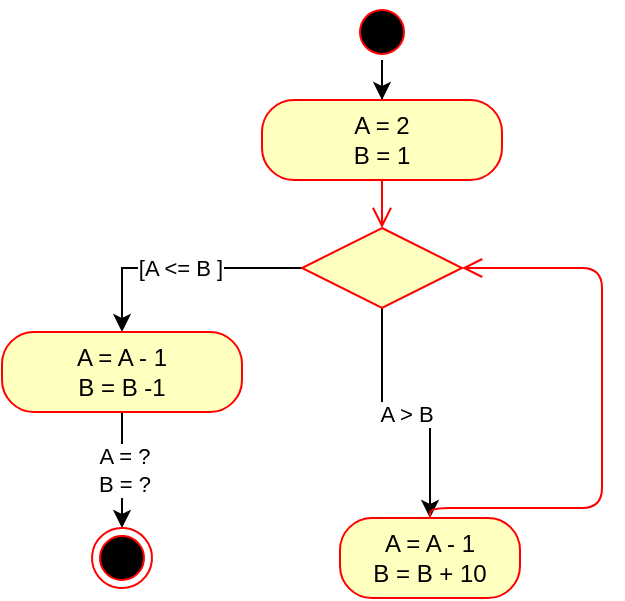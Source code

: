 <mxfile version="12.2.4" type="github" pages="1">
  <diagram id="ojVR5sZqVXIqG7PL1kj3" name="Page-1">
    <mxGraphModel dx="768" dy="418" grid="0" gridSize="10" guides="1" tooltips="1" connect="1" arrows="1" fold="1" page="1" pageScale="1" pageWidth="850" pageHeight="1100" math="0" shadow="0">
      <root>
        <mxCell id="0"/>
        <mxCell id="1" parent="0"/>
        <mxCell id="yJJOc1iiC_G2vgknsiEj-6" value="" style="edgeStyle=orthogonalEdgeStyle;rounded=0;orthogonalLoop=1;jettySize=auto;html=1;" parent="1" source="yJJOc1iiC_G2vgknsiEj-1" target="yJJOc1iiC_G2vgknsiEj-3" edge="1">
          <mxGeometry relative="1" as="geometry"/>
        </mxCell>
        <mxCell id="yJJOc1iiC_G2vgknsiEj-1" value="" style="ellipse;html=1;shape=startState;fillColor=#000000;strokeColor=#ff0000;" parent="1" vertex="1">
          <mxGeometry x="285" y="117" width="30" height="30" as="geometry"/>
        </mxCell>
        <mxCell id="yJJOc1iiC_G2vgknsiEj-3" value="&lt;div&gt;A = 2&lt;/div&gt;&lt;div&gt;B = 1&lt;br&gt;&lt;/div&gt;" style="rounded=1;whiteSpace=wrap;html=1;arcSize=40;fontColor=#000000;fillColor=#ffffc0;strokeColor=#ff0000;" parent="1" vertex="1">
          <mxGeometry x="240" y="166" width="120" height="40" as="geometry"/>
        </mxCell>
        <mxCell id="yJJOc1iiC_G2vgknsiEj-4" value="" style="edgeStyle=orthogonalEdgeStyle;html=1;verticalAlign=bottom;endArrow=open;endSize=8;strokeColor=#ff0000;exitX=0.5;exitY=1;exitDx=0;exitDy=0;" parent="1" source="yJJOc1iiC_G2vgknsiEj-3" target="yJJOc1iiC_G2vgknsiEj-7" edge="1">
          <mxGeometry relative="1" as="geometry">
            <mxPoint x="300" y="250" as="targetPoint"/>
            <Array as="points">
              <mxPoint x="300" y="240"/>
            </Array>
          </mxGeometry>
        </mxCell>
        <mxCell id="yJJOc1iiC_G2vgknsiEj-9" value="[A &amp;lt;= B ]" style="edgeStyle=orthogonalEdgeStyle;rounded=0;orthogonalLoop=1;jettySize=auto;html=1;" parent="1" source="yJJOc1iiC_G2vgknsiEj-7" target="yJJOc1iiC_G2vgknsiEj-10" edge="1">
          <mxGeometry relative="1" as="geometry">
            <mxPoint x="180" y="250" as="targetPoint"/>
          </mxGeometry>
        </mxCell>
        <mxCell id="AkWmVCAu60t53d2BmaMV-3" value="A &amp;gt; B" style="edgeStyle=orthogonalEdgeStyle;rounded=0;orthogonalLoop=1;jettySize=auto;html=1;" edge="1" parent="1" source="yJJOc1iiC_G2vgknsiEj-7" target="AkWmVCAu60t53d2BmaMV-1">
          <mxGeometry relative="1" as="geometry"/>
        </mxCell>
        <mxCell id="yJJOc1iiC_G2vgknsiEj-7" value="" style="rhombus;whiteSpace=wrap;html=1;fillColor=#ffffc0;strokeColor=#ff0000;" parent="1" vertex="1">
          <mxGeometry x="260" y="230" width="80" height="40" as="geometry"/>
        </mxCell>
        <mxCell id="yJJOc1iiC_G2vgknsiEj-13" value="&lt;div&gt;A = ?&lt;/div&gt;&lt;div&gt;B = ?&lt;br&gt;&lt;/div&gt;" style="edgeStyle=orthogonalEdgeStyle;rounded=0;orthogonalLoop=1;jettySize=auto;html=1;" parent="1" source="yJJOc1iiC_G2vgknsiEj-10" edge="1">
          <mxGeometry relative="1" as="geometry">
            <mxPoint x="170" y="380" as="targetPoint"/>
          </mxGeometry>
        </mxCell>
        <mxCell id="yJJOc1iiC_G2vgknsiEj-10" value="&lt;div&gt;A = A - 1&lt;/div&gt;&lt;div&gt;B = B -1&lt;br&gt;&lt;/div&gt;" style="rounded=1;whiteSpace=wrap;html=1;arcSize=40;fontColor=#000000;fillColor=#ffffc0;strokeColor=#ff0000;" parent="1" vertex="1">
          <mxGeometry x="110" y="282" width="120" height="40" as="geometry"/>
        </mxCell>
        <mxCell id="yJJOc1iiC_G2vgknsiEj-11" value="[A" style="ellipse;html=1;shape=endState;fillColor=#000000;strokeColor=#ff0000;direction=east;rotation=5;" parent="1" vertex="1">
          <mxGeometry x="155" y="380" width="30" height="30" as="geometry"/>
        </mxCell>
        <mxCell id="AkWmVCAu60t53d2BmaMV-1" value="&lt;div&gt;A = A - 1&lt;br&gt;&lt;/div&gt;&lt;div&gt;B = B + 10&lt;br&gt;&lt;/div&gt;" style="rounded=1;whiteSpace=wrap;html=1;arcSize=40;fontColor=#000000;fillColor=#ffffc0;strokeColor=#ff0000;direction=south;" vertex="1" parent="1">
          <mxGeometry x="279" y="375" width="90" height="40" as="geometry"/>
        </mxCell>
        <mxCell id="AkWmVCAu60t53d2BmaMV-2" value="" style="edgeStyle=orthogonalEdgeStyle;html=1;verticalAlign=bottom;endArrow=open;endSize=8;strokeColor=#ff0000;entryX=1;entryY=0.5;entryDx=0;entryDy=0;" edge="1" source="AkWmVCAu60t53d2BmaMV-1" parent="1" target="yJJOc1iiC_G2vgknsiEj-7">
          <mxGeometry relative="1" as="geometry">
            <mxPoint x="320" y="390" as="targetPoint"/>
            <Array as="points">
              <mxPoint x="410" y="370"/>
              <mxPoint x="410" y="250"/>
            </Array>
          </mxGeometry>
        </mxCell>
      </root>
    </mxGraphModel>
  </diagram>
</mxfile>
